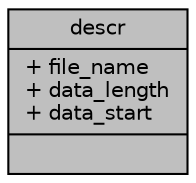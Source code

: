 digraph "descr"
{
 // INTERACTIVE_SVG=YES
 // LATEX_PDF_SIZE
  edge [fontname="Helvetica",fontsize="10",labelfontname="Helvetica",labelfontsize="10"];
  node [fontname="Helvetica",fontsize="10",shape=record];
  Node1 [label="{descr\n|+ file_name\l+ data_length\l+ data_start\l|}",height=0.2,width=0.4,color="black", fillcolor="grey75", style="filled", fontcolor="black",tooltip=" "];
}
